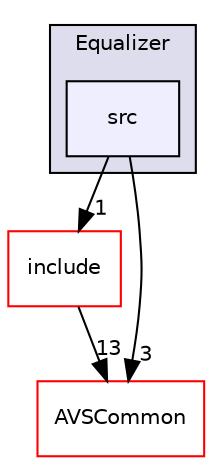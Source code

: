 digraph "/workplace/avs-device-sdk/CapabilityAgents/Equalizer/src" {
  compound=true
  node [ fontsize="10", fontname="Helvetica"];
  edge [ labelfontsize="10", labelfontname="Helvetica"];
  subgraph clusterdir_1ed14522faf145df15a01cd5fae94616 {
    graph [ bgcolor="#ddddee", pencolor="black", label="Equalizer" fontname="Helvetica", fontsize="10", URL="dir_1ed14522faf145df15a01cd5fae94616.html"]
  dir_568ebf5fe14e03c0ab58431aa6fe2ea1 [shape=box, label="src", style="filled", fillcolor="#eeeeff", pencolor="black", URL="dir_568ebf5fe14e03c0ab58431aa6fe2ea1.html"];
  }
  dir_da3b410f2fe630d4234ddd0ecfc280c3 [shape=box label="include" fillcolor="white" style="filled" color="red" URL="dir_da3b410f2fe630d4234ddd0ecfc280c3.html"];
  dir_13e65effb2bde530b17b3d5eefcd0266 [shape=box label="AVSCommon" fillcolor="white" style="filled" color="red" URL="dir_13e65effb2bde530b17b3d5eefcd0266.html"];
  dir_da3b410f2fe630d4234ddd0ecfc280c3->dir_13e65effb2bde530b17b3d5eefcd0266 [headlabel="13", labeldistance=1.5 headhref="dir_000159_000015.html"];
  dir_568ebf5fe14e03c0ab58431aa6fe2ea1->dir_da3b410f2fe630d4234ddd0ecfc280c3 [headlabel="1", labeldistance=1.5 headhref="dir_000161_000159.html"];
  dir_568ebf5fe14e03c0ab58431aa6fe2ea1->dir_13e65effb2bde530b17b3d5eefcd0266 [headlabel="3", labeldistance=1.5 headhref="dir_000161_000015.html"];
}
